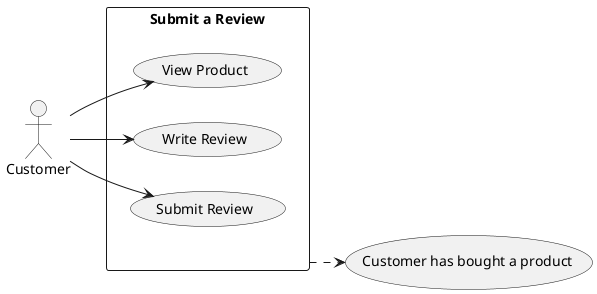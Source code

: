 @startuml SubmitACustomerReview_Case_HS

left to right direction
actor Customer

rectangle "Submit a Review" as submit_review {
    (View Product)
    (Write Review)
    (Submit Review)
}

Customer --> (View Product)
Customer --> (Write Review)
Customer --> (Submit Review)

submit_review ..> (Customer has bought a product)

@enduml

